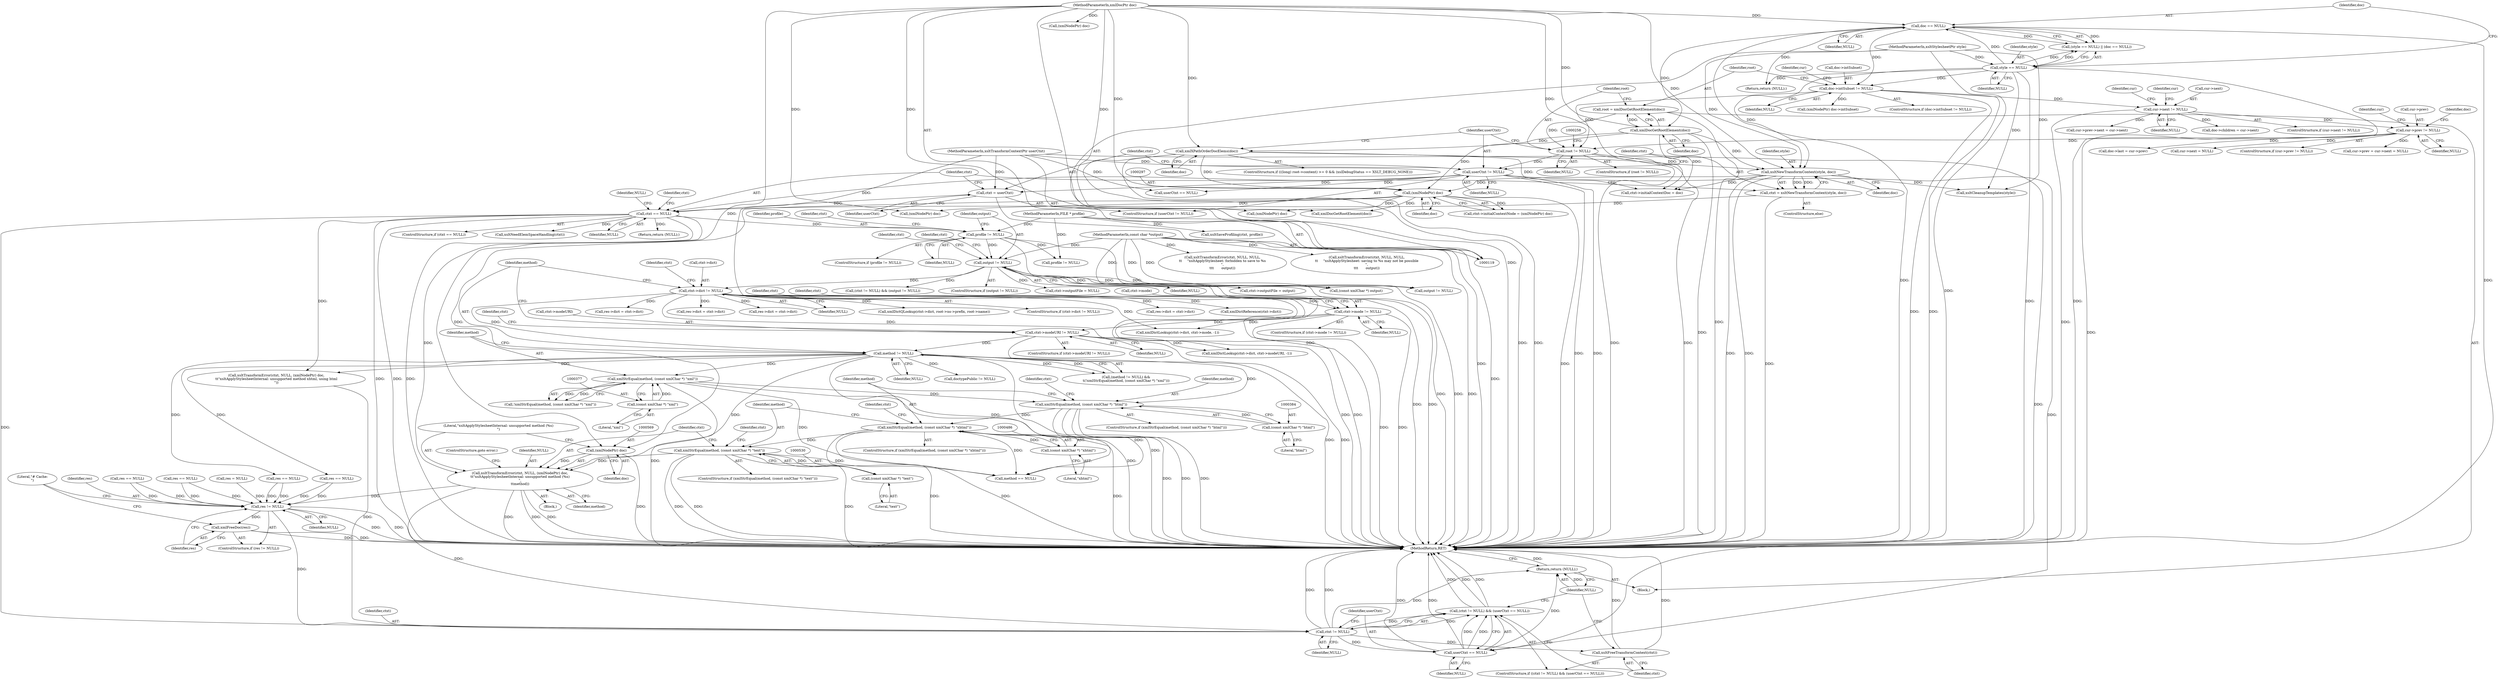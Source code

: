digraph "0_Chrome_96dbafe288dbe2f0cc45fa3c39daf6d0c37acbab_32@pointer" {
"1000565" [label="(Call,xsltTransformError(ctxt, NULL, (xmlNodePtr) doc,\n\t\t\"xsltApplyStylesheetInternal: unsupported method (%s)\n\",\n\t\tmethod))"];
"1000282" [label="(Call,ctxt == NULL)"];
"1000272" [label="(Call,ctxt = userCtxt)"];
"1000269" [label="(Call,userCtxt != NULL)"];
"1000125" [label="(MethodParameterIn,xsltTransformContextPtr userCtxt)"];
"1000250" [label="(Call,root != NULL)"];
"1000245" [label="(Call,root = xmlDocGetRootElement(doc))"];
"1000247" [label="(Call,xmlDocGetRootElement(doc))"];
"1000150" [label="(Call,doc == NULL)"];
"1000121" [label="(MethodParameterIn,xmlDocPtr doc)"];
"1000147" [label="(Call,style == NULL)"];
"1000120" [label="(MethodParameterIn,xsltStylesheetPtr style)"];
"1000166" [label="(Call,doc->intSubset != NULL)"];
"1000196" [label="(Call,cur->prev != NULL)"];
"1000181" [label="(Call,cur->next != NULL)"];
"1000276" [label="(Call,ctxt = xsltNewTransformContext(style, doc))"];
"1000278" [label="(Call,xsltNewTransformContext(style, doc))"];
"1000266" [label="(Call,xmlXPathOrderDocElems(doc))"];
"1000370" [label="(Call,method != NULL)"];
"1000324" [label="(Call,ctxt->dict != NULL)"];
"1000309" [label="(Call,output != NULL)"];
"1000123" [label="(MethodParameterIn,const char *output)"];
"1000300" [label="(Call,profile != NULL)"];
"1000124" [label="(MethodParameterIn,FILE * profile)"];
"1000350" [label="(Call,ctxt->modeURI != NULL)"];
"1000331" [label="(Call,ctxt->mode != NULL)"];
"1000568" [label="(Call,(xmlNodePtr) doc)"];
"1000296" [label="(Call,(xmlNodePtr) doc)"];
"1000527" [label="(Call,xmlStrEqual(method, (const xmlChar *) \"text\"))"];
"1000483" [label="(Call,xmlStrEqual(method, (const xmlChar *) \"xhtml\"))"];
"1000381" [label="(Call,xmlStrEqual(method, (const xmlChar *) \"html\"))"];
"1000374" [label="(Call,xmlStrEqual(method, (const xmlChar *) \"xml\"))"];
"1000376" [label="(Call,(const xmlChar *) \"xml\")"];
"1000383" [label="(Call,(const xmlChar *) \"html\")"];
"1000485" [label="(Call,(const xmlChar *) \"xhtml\")"];
"1000529" [label="(Call,(const xmlChar *) \"text\")"];
"1001167" [label="(Call,res != NULL)"];
"1001170" [label="(Call,xmlFreeDoc(res))"];
"1001190" [label="(Call,ctxt != NULL)"];
"1001189" [label="(Call,(ctxt != NULL) && (userCtxt == NULL))"];
"1001193" [label="(Call,userCtxt == NULL)"];
"1001198" [label="(Return,return (NULL);)"];
"1001196" [label="(Call,xsltFreeTransformContext(ctxt))"];
"1000572" [label="(Identifier,method)"];
"1000292" [label="(Call,ctxt->initialContextNode = (xmlNodePtr) doc)"];
"1000182" [label="(Call,cur->next)"];
"1000564" [label="(Block,)"];
"1000385" [label="(Literal,\"html\")"];
"1000467" [label="(Call,res->dict = ctxt->dict)"];
"1001192" [label="(Identifier,NULL)"];
"1001196" [label="(Call,xsltFreeTransformContext(ctxt))"];
"1000349" [label="(ControlStructure,if (ctxt->modeURI != NULL))"];
"1000128" [label="(Call,res = NULL)"];
"1000311" [label="(Identifier,NULL)"];
"1000151" [label="(Identifier,doc)"];
"1000314" [label="(Identifier,ctxt)"];
"1000273" [label="(Identifier,ctxt)"];
"1000270" [label="(Identifier,userCtxt)"];
"1000381" [label="(Call,xmlStrEqual(method, (const xmlChar *) \"html\"))"];
"1000373" [label="(Call,!xmlStrEqual(method, (const xmlChar *) \"xml\"))"];
"1000301" [label="(Identifier,profile)"];
"1000380" [label="(ControlStructure,if (xmlStrEqual(method, (const xmlChar *) \"html\")))"];
"1000487" [label="(Literal,\"xhtml\")"];
"1000277" [label="(Identifier,ctxt)"];
"1000213" [label="(Identifier,doc)"];
"1001197" [label="(Identifier,ctxt)"];
"1000271" [label="(Identifier,NULL)"];
"1000726" [label="(Call,xsltCleanupTemplates(style))"];
"1000146" [label="(Call,(style == NULL) || (doc == NULL))"];
"1000124" [label="(MethodParameterIn,FILE * profile)"];
"1000511" [label="(Call,res->dict = ctxt->dict)"];
"1001171" [label="(Identifier,res)"];
"1000240" [label="(Call,cur->next = NULL)"];
"1000573" [label="(ControlStructure,goto error;)"];
"1000592" [label="(Call,res->dict = ctxt->dict)"];
"1000275" [label="(ControlStructure,else)"];
"1001195" [label="(Identifier,NULL)"];
"1000195" [label="(ControlStructure,if (cur->prev != NULL))"];
"1001099" [label="(Call,output != NULL)"];
"1000571" [label="(Literal,\"xsltApplyStylesheetInternal: unsupported method (%s)\n\")"];
"1000463" [label="(Call,res == NULL)"];
"1000170" [label="(Identifier,NULL)"];
"1000484" [label="(Identifier,method)"];
"1000328" [label="(Identifier,NULL)"];
"1001095" [label="(Call,(ctxt != NULL) && (output != NULL))"];
"1000236" [label="(Call,cur->prev = cur->next = NULL)"];
"1000123" [label="(MethodParameterIn,const char *output)"];
"1000352" [label="(Identifier,ctxt)"];
"1000568" [label="(Call,(xmlNodePtr) doc)"];
"1000325" [label="(Call,ctxt->dict)"];
"1000126" [label="(Block,)"];
"1000637" [label="(Call,(xmlNodePtr) doc)"];
"1001131" [label="(Call,xsltTransformError(ctxt, NULL, NULL,\n\t\t     \"xsltApplyStylesheet: saving to %s may not be possible\n\",\n\t\t\t       output))"];
"1000287" [label="(Call,ctxt->initialContextDoc = doc)"];
"1000247" [label="(Call,xmlDocGetRootElement(doc))"];
"1001170" [label="(Call,xmlFreeDoc(res))"];
"1000335" [label="(Identifier,NULL)"];
"1001166" [label="(ControlStructure,if (res != NULL))"];
"1000252" [label="(Identifier,NULL)"];
"1000371" [label="(Identifier,method)"];
"1000167" [label="(Call,doc->intSubset)"];
"1000331" [label="(Call,ctxt->mode != NULL)"];
"1000483" [label="(Call,xmlStrEqual(method, (const xmlChar *) \"xhtml\"))"];
"1000248" [label="(Identifier,doc)"];
"1000837" [label="(Call,xmlDictQLookup(ctxt->dict, root->ns->prefix, root->name))"];
"1000527" [label="(Call,xmlStrEqual(method, (const xmlChar *) \"text\"))"];
"1000323" [label="(ControlStructure,if (ctxt->dict != NULL))"];
"1000189" [label="(Identifier,cur)"];
"1000251" [label="(Identifier,root)"];
"1000340" [label="(Call,xmlDictLookup(ctxt->dict, ctxt->mode, -1))"];
"1000120" [label="(MethodParameterIn,xsltStylesheetPtr style)"];
"1001168" [label="(Identifier,res)"];
"1000309" [label="(Call,output != NULL)"];
"1000216" [label="(Call,doc->children = cur->next)"];
"1000308" [label="(ControlStructure,if (output != NULL))"];
"1000492" [label="(Call,(xmlNodePtr) doc)"];
"1000631" [label="(Call,xmlDocGetRootElement(doc))"];
"1000200" [label="(Identifier,NULL)"];
"1000245" [label="(Call,root = xmlDocGetRootElement(doc))"];
"1000375" [label="(Identifier,method)"];
"1000489" [label="(Call,xsltTransformError(ctxt, NULL, (xmlNodePtr) doc,\n\t\t\"xsltApplyStylesheetInternal: unsupported method xhtml, using html\n\"))"];
"1000588" [label="(Call,res == NULL)"];
"1000149" [label="(Identifier,NULL)"];
"1000272" [label="(Call,ctxt = userCtxt)"];
"1000383" [label="(Call,(const xmlChar *) \"html\")"];
"1000378" [label="(Literal,\"xml\")"];
"1000310" [label="(Identifier,output)"];
"1000351" [label="(Call,ctxt->modeURI)"];
"1000318" [label="(Call,ctxt->outputFile = NULL)"];
"1000296" [label="(Call,(xmlNodePtr) doc)"];
"1000285" [label="(Return,return (NULL);)"];
"1000279" [label="(Identifier,style)"];
"1000482" [label="(ControlStructure,if (xmlStrEqual(method, (const xmlChar *) \"xhtml\")))"];
"1000175" [label="(Call,(xmlNodePtr) doc->intSubset)"];
"1000370" [label="(Call,method != NULL)"];
"1000250" [label="(Call,root != NULL)"];
"1000330" [label="(ControlStructure,if (ctxt->mode != NULL))"];
"1001191" [label="(Identifier,ctxt)"];
"1000490" [label="(Identifier,ctxt)"];
"1000281" [label="(ControlStructure,if (ctxt == NULL))"];
"1001193" [label="(Call,userCtxt == NULL)"];
"1001189" [label="(Call,(ctxt != NULL) && (userCtxt == NULL))"];
"1000372" [label="(Identifier,NULL)"];
"1000531" [label="(Literal,\"text\")"];
"1000249" [label="(ControlStructure,if (root != NULL))"];
"1000545" [label="(Call,res == NULL)"];
"1000204" [label="(Identifier,cur)"];
"1000485" [label="(Call,(const xmlChar *) \"xhtml\")"];
"1000529" [label="(Call,(const xmlChar *) \"text\")"];
"1001167" [label="(Call,res != NULL)"];
"1001194" [label="(Identifier,userCtxt)"];
"1000305" [label="(Identifier,ctxt)"];
"1001067" [label="(Call,profile != NULL)"];
"1000535" [label="(Identifier,ctxt)"];
"1000359" [label="(Call,xmlDictLookup(ctxt->dict, ctxt->modeURI, -1))"];
"1000148" [label="(Identifier,style)"];
"1000147" [label="(Call,style == NULL)"];
"1000289" [label="(Identifier,ctxt)"];
"1000354" [label="(Identifier,NULL)"];
"1000320" [label="(Identifier,ctxt)"];
"1000299" [label="(ControlStructure,if (profile != NULL))"];
"1000376" [label="(Call,(const xmlChar *) \"xml\")"];
"1000300" [label="(Call,profile != NULL)"];
"1000153" [label="(Return,return (NULL);)"];
"1000860" [label="(Call,method == NULL)"];
"1000567" [label="(Identifier,NULL)"];
"1000549" [label="(Call,res->dict = ctxt->dict)"];
"1001199" [label="(Identifier,NULL)"];
"1000282" [label="(Call,ctxt == NULL)"];
"1000269" [label="(Call,userCtxt != NULL)"];
"1000338" [label="(Identifier,ctxt)"];
"1001111" [label="(Call,(const xmlChar *) output)"];
"1000507" [label="(Call,res == NULL)"];
"1000268" [label="(ControlStructure,if (userCtxt != NULL))"];
"1000283" [label="(Identifier,ctxt)"];
"1000274" [label="(Identifier,userCtxt)"];
"1000280" [label="(Identifier,doc)"];
"1000152" [label="(Identifier,NULL)"];
"1000174" [label="(Identifier,cur)"];
"1000276" [label="(Call,ctxt = xsltNewTransformContext(style, doc))"];
"1000150" [label="(Call,doc == NULL)"];
"1000394" [label="(Call,doctypePublic != NULL)"];
"1001198" [label="(Return,return (NULL);)"];
"1000389" [label="(Identifier,ctxt)"];
"1000121" [label="(MethodParameterIn,xmlDocPtr doc)"];
"1001119" [label="(Call,xsltTransformError(ctxt, NULL, NULL,\n\t\t     \"xsltApplyStylesheet: forbidden to save to %s\n\",\n\t\t\t       output))"];
"1000324" [label="(Call,ctxt->dict != NULL)"];
"1000369" [label="(Call,(method != NULL) &&\n\t(!xmlStrEqual(method, (const xmlChar *) \"xml\")))"];
"1000254" [label="(ControlStructure,if (((long) root->content) >= 0 && (xslDebugStatus == XSLT_DEBUG_NONE)))"];
"1000278" [label="(Call,xsltNewTransformContext(style, doc))"];
"1000197" [label="(Call,cur->prev)"];
"1000166" [label="(Call,doc->intSubset != NULL)"];
"1000382" [label="(Identifier,method)"];
"1000198" [label="(Identifier,cur)"];
"1000196" [label="(Call,cur->prev != NULL)"];
"1000374" [label="(Call,xmlStrEqual(method, (const xmlChar *) \"xml\"))"];
"1000526" [label="(ControlStructure,if (xmlStrEqual(method, (const xmlChar *) \"text\")))"];
"1000570" [label="(Identifier,doc)"];
"1000246" [label="(Identifier,root)"];
"1000267" [label="(Identifier,doc)"];
"1000627" [label="(Call,xsltNeedElemSpaceHandling(ctxt))"];
"1001190" [label="(Call,ctxt != NULL)"];
"1000332" [label="(Call,ctxt->mode)"];
"1000180" [label="(ControlStructure,if (cur->next != NULL))"];
"1000284" [label="(Identifier,NULL)"];
"1001071" [label="(Call,xsltSaveProfiling(ctxt, profile))"];
"1000565" [label="(Call,xsltTransformError(ctxt, NULL, (xmlNodePtr) doc,\n\t\t\"xsltApplyStylesheetInternal: unsupported method (%s)\n\",\n\t\tmethod))"];
"1000165" [label="(ControlStructure,if (doc->intSubset != NULL))"];
"1000286" [label="(Identifier,NULL)"];
"1001169" [label="(Identifier,NULL)"];
"1001158" [label="(Call,userCtxt == NULL)"];
"1000298" [label="(Identifier,doc)"];
"1000312" [label="(Call,ctxt->outputFile = output)"];
"1001200" [label="(MethodReturn,RET)"];
"1000229" [label="(Call,doc->last = cur->prev)"];
"1000266" [label="(Call,xmlXPathOrderDocElems(doc))"];
"1001173" [label="(Literal,\"# Cache:\n\")"];
"1000125" [label="(MethodParameterIn,xsltTransformContextPtr userCtxt)"];
"1000350" [label="(Call,ctxt->modeURI != NULL)"];
"1000528" [label="(Identifier,method)"];
"1000201" [label="(Call,cur->prev->next = cur->next)"];
"1000599" [label="(Call,xmlDictReference(ctxt->dict))"];
"1000333" [label="(Identifier,ctxt)"];
"1000357" [label="(Identifier,ctxt)"];
"1000566" [label="(Identifier,ctxt)"];
"1000668" [label="(Call,(xmlNodePtr) doc)"];
"1001188" [label="(ControlStructure,if ((ctxt != NULL) && (userCtxt == NULL)))"];
"1000185" [label="(Identifier,NULL)"];
"1000302" [label="(Identifier,NULL)"];
"1000181" [label="(Call,cur->next != NULL)"];
"1000565" -> "1000564"  [label="AST: "];
"1000565" -> "1000572"  [label="CFG: "];
"1000566" -> "1000565"  [label="AST: "];
"1000567" -> "1000565"  [label="AST: "];
"1000568" -> "1000565"  [label="AST: "];
"1000571" -> "1000565"  [label="AST: "];
"1000572" -> "1000565"  [label="AST: "];
"1000573" -> "1000565"  [label="CFG: "];
"1000565" -> "1001200"  [label="DDG: "];
"1000565" -> "1001200"  [label="DDG: "];
"1000565" -> "1001200"  [label="DDG: "];
"1000282" -> "1000565"  [label="DDG: "];
"1000370" -> "1000565"  [label="DDG: "];
"1000568" -> "1000565"  [label="DDG: "];
"1000527" -> "1000565"  [label="DDG: "];
"1000565" -> "1001167"  [label="DDG: "];
"1000565" -> "1001190"  [label="DDG: "];
"1000282" -> "1000281"  [label="AST: "];
"1000282" -> "1000284"  [label="CFG: "];
"1000283" -> "1000282"  [label="AST: "];
"1000284" -> "1000282"  [label="AST: "];
"1000286" -> "1000282"  [label="CFG: "];
"1000289" -> "1000282"  [label="CFG: "];
"1000282" -> "1001200"  [label="DDG: "];
"1000282" -> "1001200"  [label="DDG: "];
"1000282" -> "1001200"  [label="DDG: "];
"1000272" -> "1000282"  [label="DDG: "];
"1000276" -> "1000282"  [label="DDG: "];
"1000269" -> "1000282"  [label="DDG: "];
"1000282" -> "1000285"  [label="DDG: "];
"1000282" -> "1000300"  [label="DDG: "];
"1000282" -> "1000489"  [label="DDG: "];
"1000282" -> "1000627"  [label="DDG: "];
"1000282" -> "1001190"  [label="DDG: "];
"1000272" -> "1000268"  [label="AST: "];
"1000272" -> "1000274"  [label="CFG: "];
"1000273" -> "1000272"  [label="AST: "];
"1000274" -> "1000272"  [label="AST: "];
"1000283" -> "1000272"  [label="CFG: "];
"1000272" -> "1001200"  [label="DDG: "];
"1000269" -> "1000272"  [label="DDG: "];
"1000125" -> "1000272"  [label="DDG: "];
"1000269" -> "1000268"  [label="AST: "];
"1000269" -> "1000271"  [label="CFG: "];
"1000270" -> "1000269"  [label="AST: "];
"1000271" -> "1000269"  [label="AST: "];
"1000273" -> "1000269"  [label="CFG: "];
"1000277" -> "1000269"  [label="CFG: "];
"1000269" -> "1001200"  [label="DDG: "];
"1000269" -> "1001200"  [label="DDG: "];
"1000125" -> "1000269"  [label="DDG: "];
"1000250" -> "1000269"  [label="DDG: "];
"1000269" -> "1001158"  [label="DDG: "];
"1000269" -> "1001193"  [label="DDG: "];
"1000125" -> "1000119"  [label="AST: "];
"1000125" -> "1001200"  [label="DDG: "];
"1000125" -> "1001158"  [label="DDG: "];
"1000125" -> "1001193"  [label="DDG: "];
"1000250" -> "1000249"  [label="AST: "];
"1000250" -> "1000252"  [label="CFG: "];
"1000251" -> "1000250"  [label="AST: "];
"1000252" -> "1000250"  [label="AST: "];
"1000258" -> "1000250"  [label="CFG: "];
"1000270" -> "1000250"  [label="CFG: "];
"1000250" -> "1001200"  [label="DDG: "];
"1000250" -> "1001200"  [label="DDG: "];
"1000245" -> "1000250"  [label="DDG: "];
"1000166" -> "1000250"  [label="DDG: "];
"1000196" -> "1000250"  [label="DDG: "];
"1000245" -> "1000126"  [label="AST: "];
"1000245" -> "1000247"  [label="CFG: "];
"1000246" -> "1000245"  [label="AST: "];
"1000247" -> "1000245"  [label="AST: "];
"1000251" -> "1000245"  [label="CFG: "];
"1000245" -> "1001200"  [label="DDG: "];
"1000247" -> "1000245"  [label="DDG: "];
"1000247" -> "1000248"  [label="CFG: "];
"1000248" -> "1000247"  [label="AST: "];
"1000247" -> "1001200"  [label="DDG: "];
"1000150" -> "1000247"  [label="DDG: "];
"1000121" -> "1000247"  [label="DDG: "];
"1000247" -> "1000266"  [label="DDG: "];
"1000247" -> "1000278"  [label="DDG: "];
"1000247" -> "1000287"  [label="DDG: "];
"1000247" -> "1000296"  [label="DDG: "];
"1000150" -> "1000146"  [label="AST: "];
"1000150" -> "1000152"  [label="CFG: "];
"1000151" -> "1000150"  [label="AST: "];
"1000152" -> "1000150"  [label="AST: "];
"1000146" -> "1000150"  [label="CFG: "];
"1000150" -> "1001200"  [label="DDG: "];
"1000150" -> "1001200"  [label="DDG: "];
"1000150" -> "1000146"  [label="DDG: "];
"1000150" -> "1000146"  [label="DDG: "];
"1000121" -> "1000150"  [label="DDG: "];
"1000147" -> "1000150"  [label="DDG: "];
"1000150" -> "1000153"  [label="DDG: "];
"1000150" -> "1000166"  [label="DDG: "];
"1000121" -> "1000119"  [label="AST: "];
"1000121" -> "1001200"  [label="DDG: "];
"1000121" -> "1000266"  [label="DDG: "];
"1000121" -> "1000278"  [label="DDG: "];
"1000121" -> "1000287"  [label="DDG: "];
"1000121" -> "1000296"  [label="DDG: "];
"1000121" -> "1000492"  [label="DDG: "];
"1000121" -> "1000568"  [label="DDG: "];
"1000121" -> "1000631"  [label="DDG: "];
"1000121" -> "1000637"  [label="DDG: "];
"1000121" -> "1000668"  [label="DDG: "];
"1000147" -> "1000146"  [label="AST: "];
"1000147" -> "1000149"  [label="CFG: "];
"1000148" -> "1000147"  [label="AST: "];
"1000149" -> "1000147"  [label="AST: "];
"1000151" -> "1000147"  [label="CFG: "];
"1000146" -> "1000147"  [label="CFG: "];
"1000147" -> "1001200"  [label="DDG: "];
"1000147" -> "1001200"  [label="DDG: "];
"1000147" -> "1000146"  [label="DDG: "];
"1000147" -> "1000146"  [label="DDG: "];
"1000120" -> "1000147"  [label="DDG: "];
"1000147" -> "1000153"  [label="DDG: "];
"1000147" -> "1000166"  [label="DDG: "];
"1000147" -> "1000278"  [label="DDG: "];
"1000147" -> "1000726"  [label="DDG: "];
"1000120" -> "1000119"  [label="AST: "];
"1000120" -> "1001200"  [label="DDG: "];
"1000120" -> "1000278"  [label="DDG: "];
"1000120" -> "1000726"  [label="DDG: "];
"1000166" -> "1000165"  [label="AST: "];
"1000166" -> "1000170"  [label="CFG: "];
"1000167" -> "1000166"  [label="AST: "];
"1000170" -> "1000166"  [label="AST: "];
"1000174" -> "1000166"  [label="CFG: "];
"1000246" -> "1000166"  [label="CFG: "];
"1000166" -> "1001200"  [label="DDG: "];
"1000166" -> "1001200"  [label="DDG: "];
"1000166" -> "1000175"  [label="DDG: "];
"1000166" -> "1000181"  [label="DDG: "];
"1000196" -> "1000195"  [label="AST: "];
"1000196" -> "1000200"  [label="CFG: "];
"1000197" -> "1000196"  [label="AST: "];
"1000200" -> "1000196"  [label="AST: "];
"1000204" -> "1000196"  [label="CFG: "];
"1000213" -> "1000196"  [label="CFG: "];
"1000196" -> "1001200"  [label="DDG: "];
"1000181" -> "1000196"  [label="DDG: "];
"1000196" -> "1000229"  [label="DDG: "];
"1000196" -> "1000236"  [label="DDG: "];
"1000196" -> "1000240"  [label="DDG: "];
"1000181" -> "1000180"  [label="AST: "];
"1000181" -> "1000185"  [label="CFG: "];
"1000182" -> "1000181"  [label="AST: "];
"1000185" -> "1000181"  [label="AST: "];
"1000189" -> "1000181"  [label="CFG: "];
"1000198" -> "1000181"  [label="CFG: "];
"1000181" -> "1001200"  [label="DDG: "];
"1000181" -> "1000201"  [label="DDG: "];
"1000181" -> "1000216"  [label="DDG: "];
"1000276" -> "1000275"  [label="AST: "];
"1000276" -> "1000278"  [label="CFG: "];
"1000277" -> "1000276"  [label="AST: "];
"1000278" -> "1000276"  [label="AST: "];
"1000283" -> "1000276"  [label="CFG: "];
"1000276" -> "1001200"  [label="DDG: "];
"1000278" -> "1000276"  [label="DDG: "];
"1000278" -> "1000276"  [label="DDG: "];
"1000278" -> "1000280"  [label="CFG: "];
"1000279" -> "1000278"  [label="AST: "];
"1000280" -> "1000278"  [label="AST: "];
"1000278" -> "1001200"  [label="DDG: "];
"1000278" -> "1001200"  [label="DDG: "];
"1000266" -> "1000278"  [label="DDG: "];
"1000278" -> "1000287"  [label="DDG: "];
"1000278" -> "1000296"  [label="DDG: "];
"1000278" -> "1000726"  [label="DDG: "];
"1000266" -> "1000254"  [label="AST: "];
"1000266" -> "1000267"  [label="CFG: "];
"1000267" -> "1000266"  [label="AST: "];
"1000270" -> "1000266"  [label="CFG: "];
"1000266" -> "1001200"  [label="DDG: "];
"1000266" -> "1001200"  [label="DDG: "];
"1000266" -> "1000287"  [label="DDG: "];
"1000266" -> "1000296"  [label="DDG: "];
"1000370" -> "1000369"  [label="AST: "];
"1000370" -> "1000372"  [label="CFG: "];
"1000371" -> "1000370"  [label="AST: "];
"1000372" -> "1000370"  [label="AST: "];
"1000375" -> "1000370"  [label="CFG: "];
"1000369" -> "1000370"  [label="CFG: "];
"1000370" -> "1001200"  [label="DDG: "];
"1000370" -> "1000369"  [label="DDG: "];
"1000370" -> "1000369"  [label="DDG: "];
"1000324" -> "1000370"  [label="DDG: "];
"1000350" -> "1000370"  [label="DDG: "];
"1000370" -> "1000374"  [label="DDG: "];
"1000370" -> "1000381"  [label="DDG: "];
"1000370" -> "1000394"  [label="DDG: "];
"1000370" -> "1000489"  [label="DDG: "];
"1000370" -> "1000545"  [label="DDG: "];
"1000370" -> "1000588"  [label="DDG: "];
"1000370" -> "1000860"  [label="DDG: "];
"1000324" -> "1000323"  [label="AST: "];
"1000324" -> "1000328"  [label="CFG: "];
"1000325" -> "1000324"  [label="AST: "];
"1000328" -> "1000324"  [label="AST: "];
"1000333" -> "1000324"  [label="CFG: "];
"1000371" -> "1000324"  [label="CFG: "];
"1000324" -> "1001200"  [label="DDG: "];
"1000324" -> "1001200"  [label="DDG: "];
"1000309" -> "1000324"  [label="DDG: "];
"1000324" -> "1000331"  [label="DDG: "];
"1000324" -> "1000340"  [label="DDG: "];
"1000324" -> "1000359"  [label="DDG: "];
"1000324" -> "1000467"  [label="DDG: "];
"1000324" -> "1000511"  [label="DDG: "];
"1000324" -> "1000549"  [label="DDG: "];
"1000324" -> "1000592"  [label="DDG: "];
"1000324" -> "1000599"  [label="DDG: "];
"1000324" -> "1000837"  [label="DDG: "];
"1000309" -> "1000308"  [label="AST: "];
"1000309" -> "1000311"  [label="CFG: "];
"1000310" -> "1000309"  [label="AST: "];
"1000311" -> "1000309"  [label="AST: "];
"1000314" -> "1000309"  [label="CFG: "];
"1000320" -> "1000309"  [label="CFG: "];
"1000309" -> "1001200"  [label="DDG: "];
"1000309" -> "1001200"  [label="DDG: "];
"1000123" -> "1000309"  [label="DDG: "];
"1000300" -> "1000309"  [label="DDG: "];
"1000309" -> "1000312"  [label="DDG: "];
"1000309" -> "1000318"  [label="DDG: "];
"1000309" -> "1001095"  [label="DDG: "];
"1000309" -> "1001099"  [label="DDG: "];
"1000309" -> "1001111"  [label="DDG: "];
"1000123" -> "1000119"  [label="AST: "];
"1000123" -> "1001200"  [label="DDG: "];
"1000123" -> "1000312"  [label="DDG: "];
"1000123" -> "1001099"  [label="DDG: "];
"1000123" -> "1001111"  [label="DDG: "];
"1000123" -> "1001119"  [label="DDG: "];
"1000123" -> "1001131"  [label="DDG: "];
"1000300" -> "1000299"  [label="AST: "];
"1000300" -> "1000302"  [label="CFG: "];
"1000301" -> "1000300"  [label="AST: "];
"1000302" -> "1000300"  [label="AST: "];
"1000305" -> "1000300"  [label="CFG: "];
"1000310" -> "1000300"  [label="CFG: "];
"1000300" -> "1001200"  [label="DDG: "];
"1000300" -> "1001200"  [label="DDG: "];
"1000124" -> "1000300"  [label="DDG: "];
"1000300" -> "1001067"  [label="DDG: "];
"1000124" -> "1000119"  [label="AST: "];
"1000124" -> "1001200"  [label="DDG: "];
"1000124" -> "1001067"  [label="DDG: "];
"1000124" -> "1001071"  [label="DDG: "];
"1000350" -> "1000349"  [label="AST: "];
"1000350" -> "1000354"  [label="CFG: "];
"1000351" -> "1000350"  [label="AST: "];
"1000354" -> "1000350"  [label="AST: "];
"1000357" -> "1000350"  [label="CFG: "];
"1000371" -> "1000350"  [label="CFG: "];
"1000350" -> "1001200"  [label="DDG: "];
"1000350" -> "1001200"  [label="DDG: "];
"1000331" -> "1000350"  [label="DDG: "];
"1000350" -> "1000359"  [label="DDG: "];
"1000331" -> "1000330"  [label="AST: "];
"1000331" -> "1000335"  [label="CFG: "];
"1000332" -> "1000331"  [label="AST: "];
"1000335" -> "1000331"  [label="AST: "];
"1000338" -> "1000331"  [label="CFG: "];
"1000352" -> "1000331"  [label="CFG: "];
"1000331" -> "1001200"  [label="DDG: "];
"1000331" -> "1001200"  [label="DDG: "];
"1000331" -> "1000340"  [label="DDG: "];
"1000568" -> "1000570"  [label="CFG: "];
"1000569" -> "1000568"  [label="AST: "];
"1000570" -> "1000568"  [label="AST: "];
"1000571" -> "1000568"  [label="CFG: "];
"1000568" -> "1001200"  [label="DDG: "];
"1000296" -> "1000568"  [label="DDG: "];
"1000296" -> "1000292"  [label="AST: "];
"1000296" -> "1000298"  [label="CFG: "];
"1000297" -> "1000296"  [label="AST: "];
"1000298" -> "1000296"  [label="AST: "];
"1000292" -> "1000296"  [label="CFG: "];
"1000296" -> "1001200"  [label="DDG: "];
"1000296" -> "1000292"  [label="DDG: "];
"1000296" -> "1000492"  [label="DDG: "];
"1000296" -> "1000631"  [label="DDG: "];
"1000296" -> "1000637"  [label="DDG: "];
"1000527" -> "1000526"  [label="AST: "];
"1000527" -> "1000529"  [label="CFG: "];
"1000528" -> "1000527"  [label="AST: "];
"1000529" -> "1000527"  [label="AST: "];
"1000535" -> "1000527"  [label="CFG: "];
"1000566" -> "1000527"  [label="CFG: "];
"1000527" -> "1001200"  [label="DDG: "];
"1000527" -> "1001200"  [label="DDG: "];
"1000527" -> "1001200"  [label="DDG: "];
"1000483" -> "1000527"  [label="DDG: "];
"1000529" -> "1000527"  [label="DDG: "];
"1000527" -> "1000860"  [label="DDG: "];
"1000483" -> "1000482"  [label="AST: "];
"1000483" -> "1000485"  [label="CFG: "];
"1000484" -> "1000483"  [label="AST: "];
"1000485" -> "1000483"  [label="AST: "];
"1000490" -> "1000483"  [label="CFG: "];
"1000528" -> "1000483"  [label="CFG: "];
"1000483" -> "1001200"  [label="DDG: "];
"1000483" -> "1001200"  [label="DDG: "];
"1000483" -> "1001200"  [label="DDG: "];
"1000381" -> "1000483"  [label="DDG: "];
"1000485" -> "1000483"  [label="DDG: "];
"1000483" -> "1000860"  [label="DDG: "];
"1000381" -> "1000380"  [label="AST: "];
"1000381" -> "1000383"  [label="CFG: "];
"1000382" -> "1000381"  [label="AST: "];
"1000383" -> "1000381"  [label="AST: "];
"1000389" -> "1000381"  [label="CFG: "];
"1000484" -> "1000381"  [label="CFG: "];
"1000381" -> "1001200"  [label="DDG: "];
"1000381" -> "1001200"  [label="DDG: "];
"1000381" -> "1001200"  [label="DDG: "];
"1000374" -> "1000381"  [label="DDG: "];
"1000383" -> "1000381"  [label="DDG: "];
"1000381" -> "1000860"  [label="DDG: "];
"1000374" -> "1000373"  [label="AST: "];
"1000374" -> "1000376"  [label="CFG: "];
"1000375" -> "1000374"  [label="AST: "];
"1000376" -> "1000374"  [label="AST: "];
"1000373" -> "1000374"  [label="CFG: "];
"1000374" -> "1001200"  [label="DDG: "];
"1000374" -> "1001200"  [label="DDG: "];
"1000374" -> "1000373"  [label="DDG: "];
"1000374" -> "1000373"  [label="DDG: "];
"1000376" -> "1000374"  [label="DDG: "];
"1000374" -> "1000860"  [label="DDG: "];
"1000376" -> "1000378"  [label="CFG: "];
"1000377" -> "1000376"  [label="AST: "];
"1000378" -> "1000376"  [label="AST: "];
"1000383" -> "1000385"  [label="CFG: "];
"1000384" -> "1000383"  [label="AST: "];
"1000385" -> "1000383"  [label="AST: "];
"1000485" -> "1000487"  [label="CFG: "];
"1000486" -> "1000485"  [label="AST: "];
"1000487" -> "1000485"  [label="AST: "];
"1000529" -> "1000531"  [label="CFG: "];
"1000530" -> "1000529"  [label="AST: "];
"1000531" -> "1000529"  [label="AST: "];
"1001167" -> "1001166"  [label="AST: "];
"1001167" -> "1001169"  [label="CFG: "];
"1001168" -> "1001167"  [label="AST: "];
"1001169" -> "1001167"  [label="AST: "];
"1001171" -> "1001167"  [label="CFG: "];
"1001173" -> "1001167"  [label="CFG: "];
"1001167" -> "1001200"  [label="DDG: "];
"1001167" -> "1001200"  [label="DDG: "];
"1000588" -> "1001167"  [label="DDG: "];
"1000588" -> "1001167"  [label="DDG: "];
"1000545" -> "1001167"  [label="DDG: "];
"1000545" -> "1001167"  [label="DDG: "];
"1000128" -> "1001167"  [label="DDG: "];
"1000463" -> "1001167"  [label="DDG: "];
"1000463" -> "1001167"  [label="DDG: "];
"1000507" -> "1001167"  [label="DDG: "];
"1000507" -> "1001167"  [label="DDG: "];
"1001167" -> "1001170"  [label="DDG: "];
"1001167" -> "1001190"  [label="DDG: "];
"1001170" -> "1001166"  [label="AST: "];
"1001170" -> "1001171"  [label="CFG: "];
"1001171" -> "1001170"  [label="AST: "];
"1001173" -> "1001170"  [label="CFG: "];
"1001170" -> "1001200"  [label="DDG: "];
"1001170" -> "1001200"  [label="DDG: "];
"1001190" -> "1001189"  [label="AST: "];
"1001190" -> "1001192"  [label="CFG: "];
"1001191" -> "1001190"  [label="AST: "];
"1001192" -> "1001190"  [label="AST: "];
"1001194" -> "1001190"  [label="CFG: "];
"1001189" -> "1001190"  [label="CFG: "];
"1001190" -> "1001200"  [label="DDG: "];
"1001190" -> "1001200"  [label="DDG: "];
"1001190" -> "1001189"  [label="DDG: "];
"1001190" -> "1001189"  [label="DDG: "];
"1000489" -> "1001190"  [label="DDG: "];
"1001190" -> "1001193"  [label="DDG: "];
"1001190" -> "1001196"  [label="DDG: "];
"1001190" -> "1001198"  [label="DDG: "];
"1001189" -> "1001188"  [label="AST: "];
"1001189" -> "1001193"  [label="CFG: "];
"1001193" -> "1001189"  [label="AST: "];
"1001197" -> "1001189"  [label="CFG: "];
"1001199" -> "1001189"  [label="CFG: "];
"1001189" -> "1001200"  [label="DDG: "];
"1001189" -> "1001200"  [label="DDG: "];
"1001189" -> "1001200"  [label="DDG: "];
"1001193" -> "1001189"  [label="DDG: "];
"1001193" -> "1001189"  [label="DDG: "];
"1001193" -> "1001195"  [label="CFG: "];
"1001194" -> "1001193"  [label="AST: "];
"1001195" -> "1001193"  [label="AST: "];
"1001193" -> "1001200"  [label="DDG: "];
"1001193" -> "1001200"  [label="DDG: "];
"1001193" -> "1001198"  [label="DDG: "];
"1001198" -> "1000126"  [label="AST: "];
"1001198" -> "1001199"  [label="CFG: "];
"1001199" -> "1001198"  [label="AST: "];
"1001200" -> "1001198"  [label="CFG: "];
"1001198" -> "1001200"  [label="DDG: "];
"1001199" -> "1001198"  [label="DDG: "];
"1001196" -> "1001188"  [label="AST: "];
"1001196" -> "1001197"  [label="CFG: "];
"1001197" -> "1001196"  [label="AST: "];
"1001199" -> "1001196"  [label="CFG: "];
"1001196" -> "1001200"  [label="DDG: "];
"1001196" -> "1001200"  [label="DDG: "];
}
